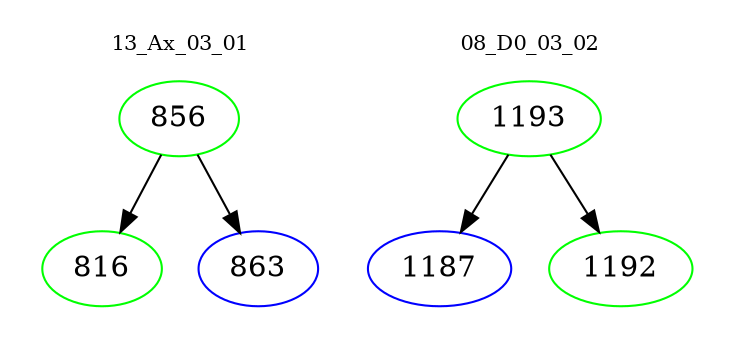 digraph{
subgraph cluster_0 {
color = white
label = "13_Ax_03_01";
fontsize=10;
T0_856 [label="856", color="green"]
T0_856 -> T0_816 [color="black"]
T0_816 [label="816", color="green"]
T0_856 -> T0_863 [color="black"]
T0_863 [label="863", color="blue"]
}
subgraph cluster_1 {
color = white
label = "08_D0_03_02";
fontsize=10;
T1_1193 [label="1193", color="green"]
T1_1193 -> T1_1187 [color="black"]
T1_1187 [label="1187", color="blue"]
T1_1193 -> T1_1192 [color="black"]
T1_1192 [label="1192", color="green"]
}
}
